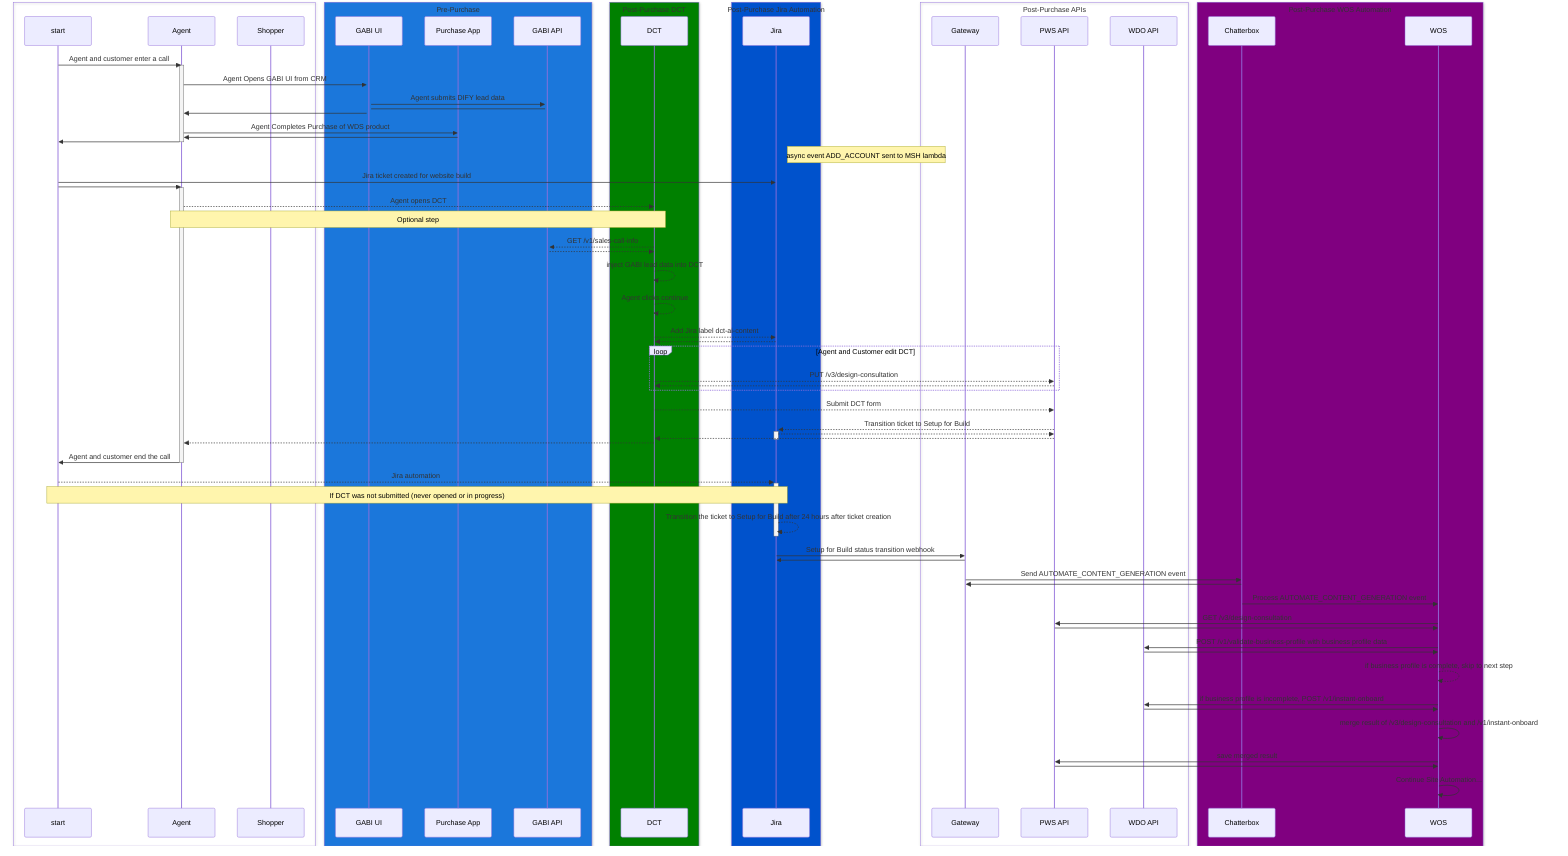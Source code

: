 sequenceDiagram
    box
        participant start
        participant Agent
        participant Shopper
    end
    box rgb(27, 119, 219) Pre-Purchase
        participant GABI UI
        participant Purchase App
        participant GABI API
    end
    box green Post-Purchase DCT
        participant DCT
    end
    box rgb(0, 82, 204) Post-Purchase Jira Automation
        participant Jira
        end
    box Post-Purchase APIs
        participant Gateway
        participant PWS API
        participant WDO API
    end
    box Purple Post-Purchase WOS Automation
        participant Chatterbox
        participant WOS
    end
    
    start->>Agent: Agent and customer enter a call
    activate Agent
    Agent ->>+ GABI UI: Agent Opens GABI UI from CRM
    GABI UI ->>+ GABI API: Agent submits DIFY lead data
    GABI API->GABI UI:  
    GABI UI->>Agent: 
    Agent->>Purchase App: Agent Completes Purchase of WDS product
    Purchase App->>Agent: 
    Agent->>start: 
    deactivate Agent
    note right of Jira: async event ADD_ACCOUNT sent to MSH lambda
    start->>Jira: Jira ticket created for website build
    start->>Agent: 
    activate Agent
    Agent-->>DCT: Agent opens DCT
    note over Agent,DCT: Optional step
    DCT-->>GABI API: GET /v1/sales-call-info
    GABI API-->>DCT: 
    DCT-->>DCT: inject GABI lead data into DCT
    DCT-->>DCT: Agent clicks continue
    DCT-->>Jira: Add Jira label dct-ai-content
    Jira-->>DCT: 
    loop Agent and Customer edit DCT
    DCT-->>PWS API: PUT /v3/design-consultation 
    PWS API-->>DCT: 
    end
    DCT-->>PWS API: Submit DCT form
    PWS API-->>+Jira: Transition ticket to Setup for Build
    Jira-->>-PWS API: 
    PWS API-->>DCT: 
    DCT-->>Agent:      
    Agent->>start: Agent and customer end the call
    deactivate Agent
    start-->>+Jira: Jira automation
    note over start, Jira: If DCT was not submitted (never opened or in progress)
    Jira-->>-Jira: Transition the ticket to Setup for Build after 24 hours after ticket creation
    Jira->>Gateway: Setup for Build status transition webhook
    Gateway->>Jira: 
    Gateway->>Chatterbox: Send AUTOMATE_CONTENT_GENERATION event
    Chatterbox->>Gateway: 
    Chatterbox->>WOS: Process AUTOMATE_CONTENT_GENERATION event
    WOS->>PWS API: GET /v3/design-consultation
    PWS API->>WOS: 
    WOS->>WDO API: POST /v1/validate-business-profile with business profile data
    WDO API->>WOS: 
    WOS-->>WOS: if business profile is complete, skip to next step
    WOS->>WDO API: if business profile is incomplete, POST /v1/instant-onboard
    WDO API->>WOS: 
    WOS->>WOS: merge result of /v3/design-consultation and /v1/instant-onboard
    WOS->>PWS API: save merged result
    PWS API->>WOS: 
    WOS->>WOS: Continue Site Automation...